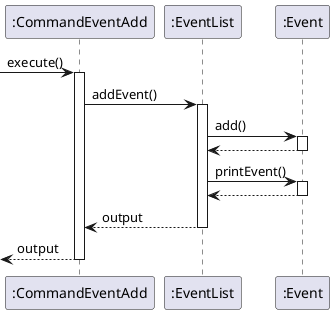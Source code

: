 @startuml
 -> ":CommandEventAdd": execute()


activate ":CommandEventAdd"
":CommandEventAdd" -> ":EventList" : addEvent()
activate ":EventList"
":EventList" -> ":Event": add()
activate ":Event"
return
":EventList" -> ":Event" : printEvent()
activate ":Event"
return
return output
return output
deactivate ":CommandEventAdd"




@enduml